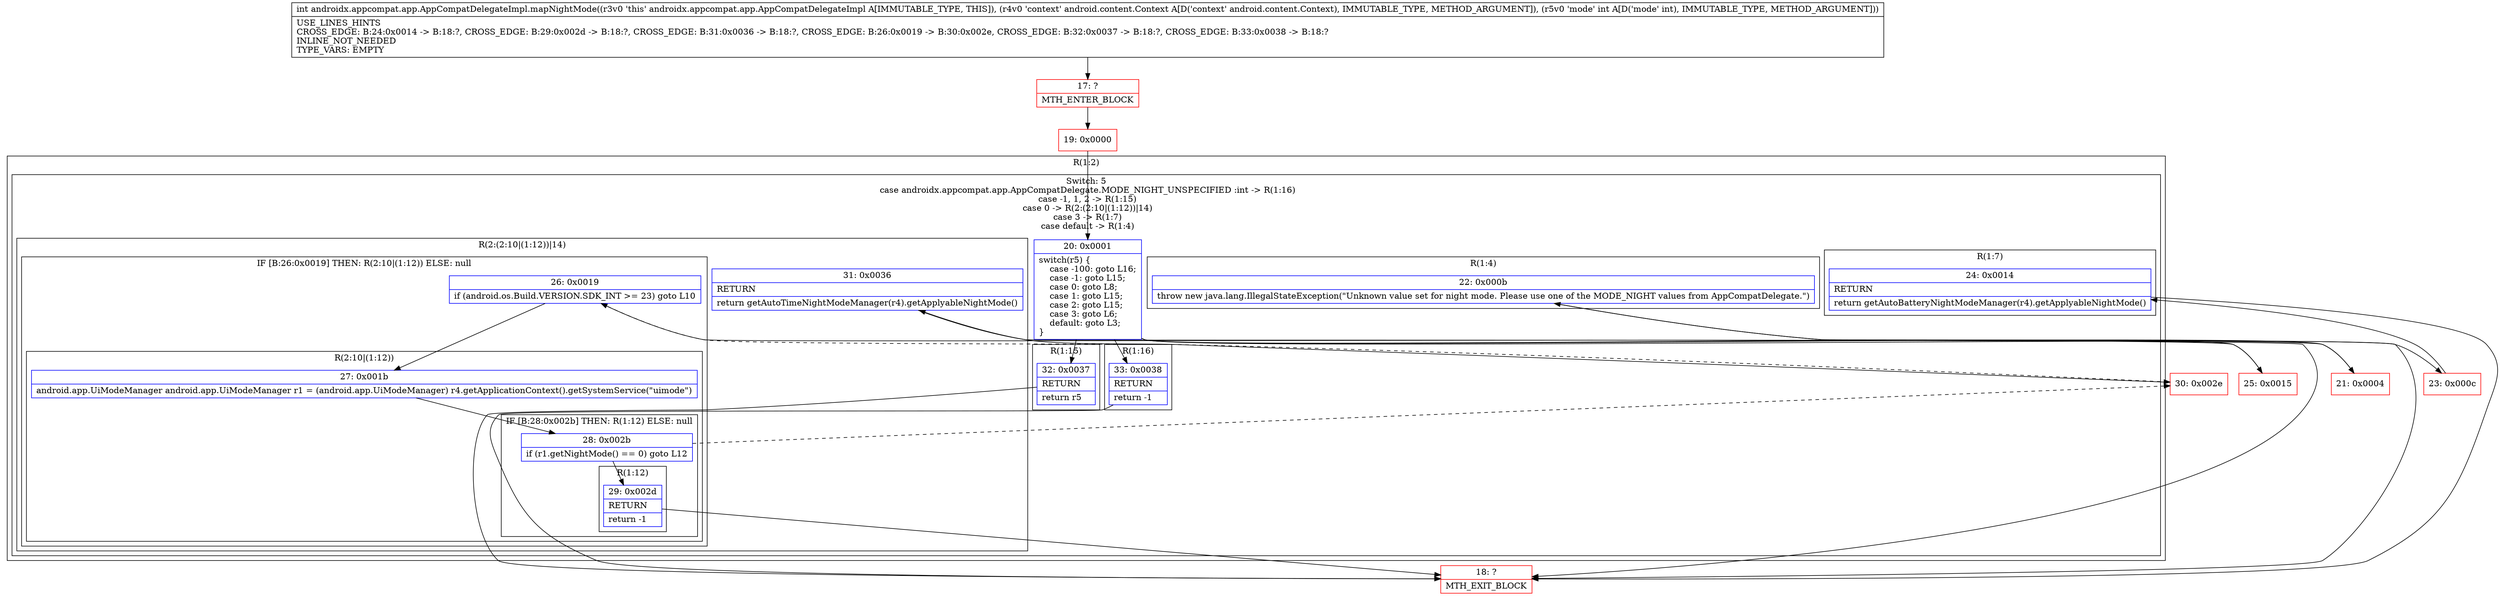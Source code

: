 digraph "CFG forandroidx.appcompat.app.AppCompatDelegateImpl.mapNightMode(Landroid\/content\/Context;I)I" {
subgraph cluster_Region_2031061291 {
label = "R(1:2)";
node [shape=record,color=blue];
subgraph cluster_SwitchRegion_620586994 {
label = "Switch: 5
 case androidx.appcompat.app.AppCompatDelegate.MODE_NIGHT_UNSPECIFIED :int -> R(1:16)
 case -1, 1, 2 -> R(1:15)
 case 0 -> R(2:(2:10|(1:12))|14)
 case 3 -> R(1:7)
 case default -> R(1:4)";
node [shape=record,color=blue];
Node_20 [shape=record,label="{20\:\ 0x0001|switch(r5) \{\l    case \-100: goto L16;\l    case \-1: goto L15;\l    case 0: goto L8;\l    case 1: goto L15;\l    case 2: goto L15;\l    case 3: goto L6;\l    default: goto L3;\l\}\l}"];
subgraph cluster_Region_1137201471 {
label = "R(1:16)";
node [shape=record,color=blue];
Node_33 [shape=record,label="{33\:\ 0x0038|RETURN\l|return \-1\l}"];
}
subgraph cluster_Region_268153036 {
label = "R(1:15)";
node [shape=record,color=blue];
Node_32 [shape=record,label="{32\:\ 0x0037|RETURN\l|return r5\l}"];
}
subgraph cluster_Region_179840713 {
label = "R(2:(2:10|(1:12))|14)";
node [shape=record,color=blue];
subgraph cluster_IfRegion_1161106075 {
label = "IF [B:26:0x0019] THEN: R(2:10|(1:12)) ELSE: null";
node [shape=record,color=blue];
Node_26 [shape=record,label="{26\:\ 0x0019|if (android.os.Build.VERSION.SDK_INT \>= 23) goto L10\l}"];
subgraph cluster_Region_1489100629 {
label = "R(2:10|(1:12))";
node [shape=record,color=blue];
Node_27 [shape=record,label="{27\:\ 0x001b|android.app.UiModeManager android.app.UiModeManager r1 = (android.app.UiModeManager) r4.getApplicationContext().getSystemService(\"uimode\")\l}"];
subgraph cluster_IfRegion_2091294020 {
label = "IF [B:28:0x002b] THEN: R(1:12) ELSE: null";
node [shape=record,color=blue];
Node_28 [shape=record,label="{28\:\ 0x002b|if (r1.getNightMode() == 0) goto L12\l}"];
subgraph cluster_Region_1156969131 {
label = "R(1:12)";
node [shape=record,color=blue];
Node_29 [shape=record,label="{29\:\ 0x002d|RETURN\l|return \-1\l}"];
}
}
}
}
Node_31 [shape=record,label="{31\:\ 0x0036|RETURN\l|return getAutoTimeNightModeManager(r4).getApplyableNightMode()\l}"];
}
subgraph cluster_Region_375015209 {
label = "R(1:7)";
node [shape=record,color=blue];
Node_24 [shape=record,label="{24\:\ 0x0014|RETURN\l|return getAutoBatteryNightModeManager(r4).getApplyableNightMode()\l}"];
}
subgraph cluster_Region_1562355013 {
label = "R(1:4)";
node [shape=record,color=blue];
Node_22 [shape=record,label="{22\:\ 0x000b|throw new java.lang.IllegalStateException(\"Unknown value set for night mode. Please use one of the MODE_NIGHT values from AppCompatDelegate.\")\l}"];
}
}
}
Node_17 [shape=record,color=red,label="{17\:\ ?|MTH_ENTER_BLOCK\l}"];
Node_19 [shape=record,color=red,label="{19\:\ 0x0000}"];
Node_21 [shape=record,color=red,label="{21\:\ 0x0004}"];
Node_18 [shape=record,color=red,label="{18\:\ ?|MTH_EXIT_BLOCK\l}"];
Node_23 [shape=record,color=red,label="{23\:\ 0x000c}"];
Node_25 [shape=record,color=red,label="{25\:\ 0x0015}"];
Node_30 [shape=record,color=red,label="{30\:\ 0x002e}"];
MethodNode[shape=record,label="{int androidx.appcompat.app.AppCompatDelegateImpl.mapNightMode((r3v0 'this' androidx.appcompat.app.AppCompatDelegateImpl A[IMMUTABLE_TYPE, THIS]), (r4v0 'context' android.content.Context A[D('context' android.content.Context), IMMUTABLE_TYPE, METHOD_ARGUMENT]), (r5v0 'mode' int A[D('mode' int), IMMUTABLE_TYPE, METHOD_ARGUMENT]))  | USE_LINES_HINTS\lCROSS_EDGE: B:24:0x0014 \-\> B:18:?, CROSS_EDGE: B:29:0x002d \-\> B:18:?, CROSS_EDGE: B:31:0x0036 \-\> B:18:?, CROSS_EDGE: B:26:0x0019 \-\> B:30:0x002e, CROSS_EDGE: B:32:0x0037 \-\> B:18:?, CROSS_EDGE: B:33:0x0038 \-\> B:18:?\lINLINE_NOT_NEEDED\lTYPE_VARS: EMPTY\l}"];
MethodNode -> Node_17;Node_20 -> Node_21;
Node_20 -> Node_23;
Node_20 -> Node_25;
Node_20 -> Node_32;
Node_20 -> Node_33;
Node_33 -> Node_18;
Node_32 -> Node_18;
Node_26 -> Node_27;
Node_26 -> Node_30[style=dashed];
Node_27 -> Node_28;
Node_28 -> Node_29;
Node_28 -> Node_30[style=dashed];
Node_29 -> Node_18;
Node_31 -> Node_18;
Node_24 -> Node_18;
Node_22 -> Node_18;
Node_17 -> Node_19;
Node_19 -> Node_20;
Node_21 -> Node_22;
Node_23 -> Node_24;
Node_25 -> Node_26;
Node_30 -> Node_31;
}

